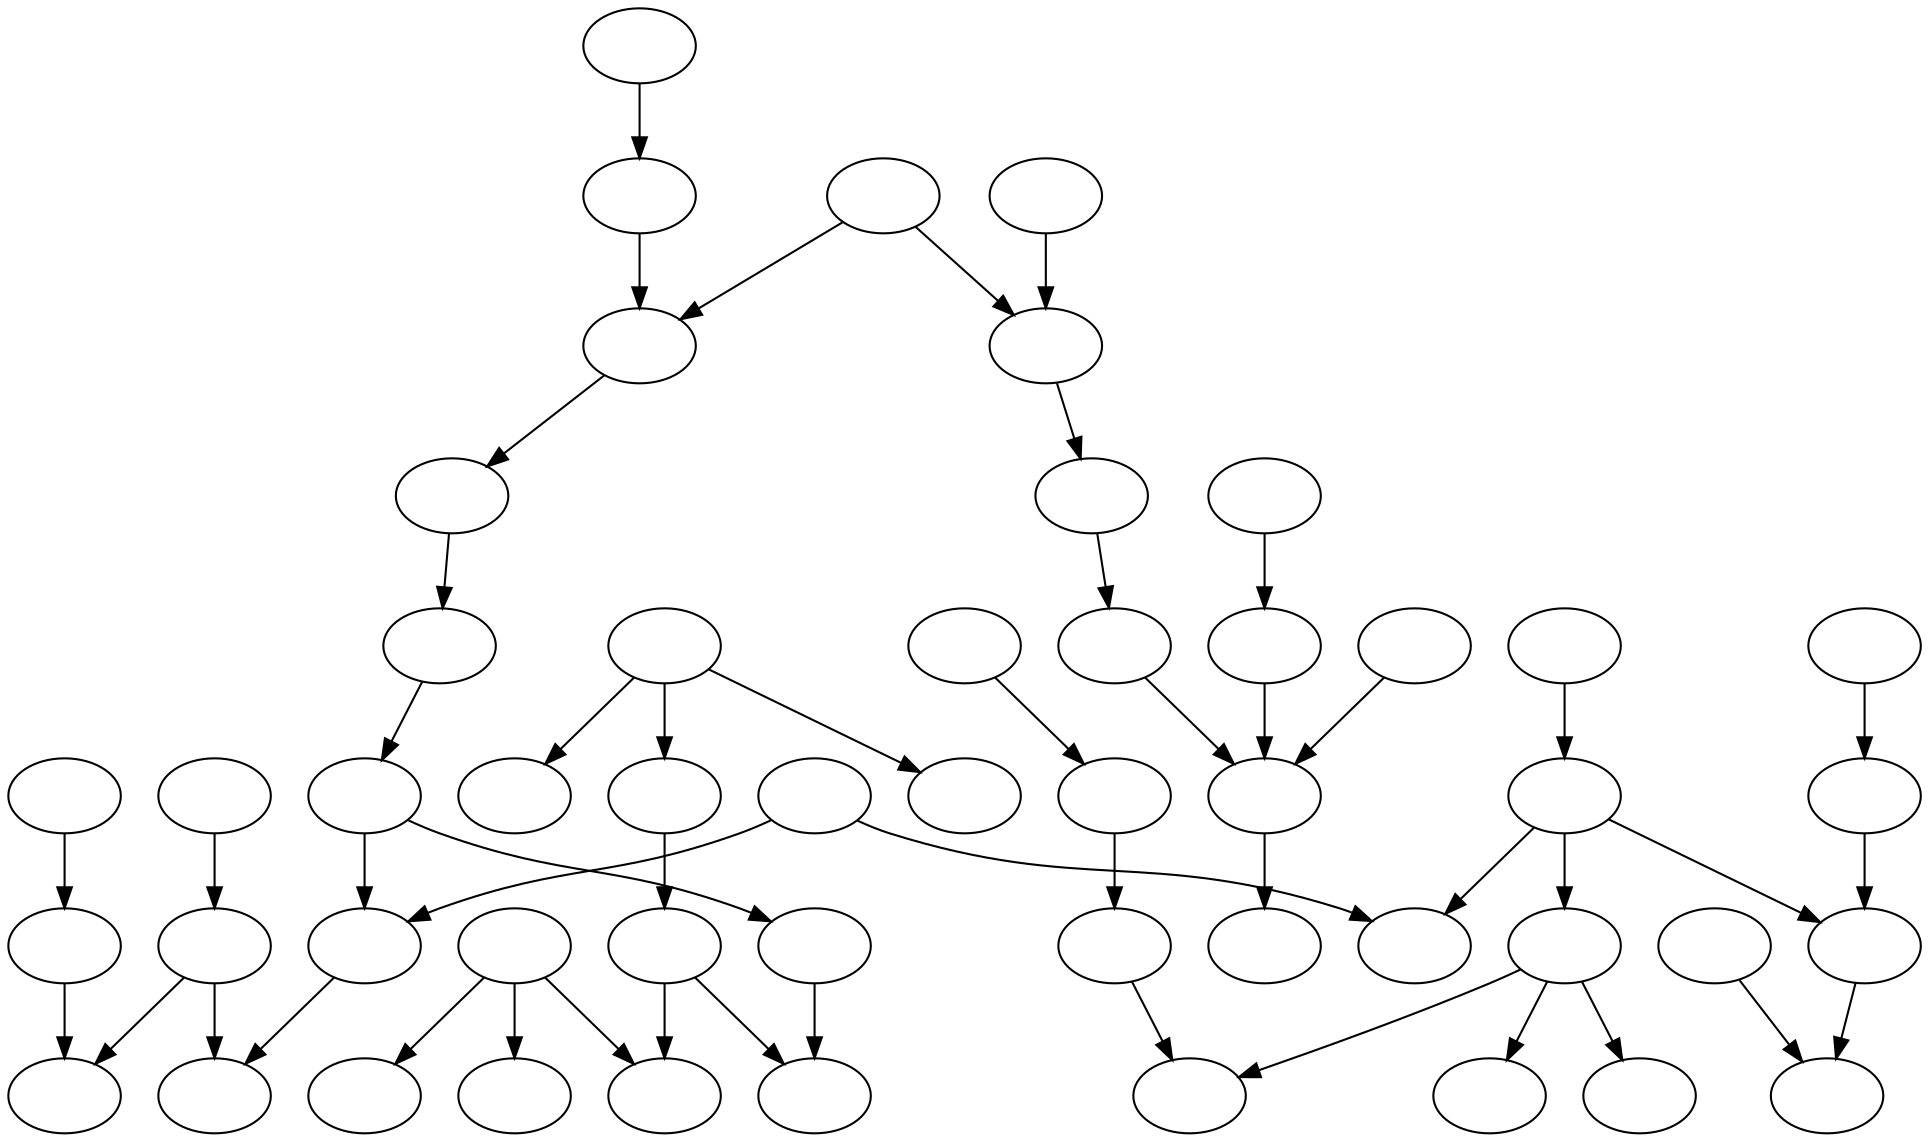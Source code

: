 digraph {
	"../prueba/9326871.10.jpg" [
		image = "../prueba/9326871.10.jpg",
		label = ""
	];
	"../prueba/9326871.11.jpg" [
		image = "../prueba/9326871.11.jpg",
		label = ""
	];
	"../prueba/9326871.12.jpg" [
		image = "../prueba/9326871.12.jpg",
		label = ""
	];
	"../prueba/9326871.13.jpg" [
		image = "../prueba/9326871.13.jpg",
		label = ""
	];
	"../prueba/9326871.14.jpg" [
		image = "../prueba/9326871.14.jpg",
		label = ""
	];
	"../prueba/9326871.15.jpg" [
		image = "../prueba/9326871.15.jpg",
		label = ""
	];
	"../prueba/9326871.16.jpg" [
		image = "../prueba/9326871.16.jpg",
		label = ""
	];
	"../prueba/9326871.18.jpg" [
		image = "../prueba/9326871.18.jpg",
		label = ""
	];
	"../prueba/9326871.19.jpg" [
		image = "../prueba/9326871.19.jpg",
		label = ""
	];
	"../prueba/9326871.1.jpg" [
		image = "../prueba/9326871.1.jpg",
		label = ""
	];
	"../prueba/9326871.20.jpg" [
		image = "../prueba/9326871.20.jpg",
		label = ""
	];
	"../prueba/9326871.2.jpg" [
		image = "../prueba/9326871.2.jpg",
		label = ""
	];
	"../prueba/9326871.3.jpg" [
		image = "../prueba/9326871.3.jpg",
		label = ""
	];
	"../prueba/9326871.5.jpg" [
		image = "../prueba/9326871.5.jpg",
		label = ""
	];
	"../prueba/9326871.7.jpg" [
		image = "../prueba/9326871.7.jpg",
		label = ""
	];
	"../prueba/9326871.8.jpg" [
		image = "../prueba/9326871.8.jpg",
		label = ""
	];
	"../prueba/9332898.11.jpg" [
		image = "../prueba/9332898.11.jpg",
		label = ""
	];
	"../prueba/9332898.12.jpg" [
		image = "../prueba/9332898.12.jpg",
		label = ""
	];
	"../prueba/9332898.13.jpg" [
		image = "../prueba/9332898.13.jpg",
		label = ""
	];
	"../prueba/9332898.14.jpg" [
		image = "../prueba/9332898.14.jpg",
		label = ""
	];
	"../prueba/9332898.15.jpg" [
		image = "../prueba/9332898.15.jpg",
		label = ""
	];
	"../prueba/9332898.17.jpg" [
		image = "../prueba/9332898.17.jpg",
		label = ""
	];
	"../prueba/9332898.18.jpg" [
		image = "../prueba/9332898.18.jpg",
		label = ""
	];
	"../prueba/9332898.19.jpg" [
		image = "../prueba/9332898.19.jpg",
		label = ""
	];
	"../prueba/9332898.2.jpg" [
		image = "../prueba/9332898.2.jpg",
		label = ""
	];
	"../prueba/9332898.4.jpg" [
		image = "../prueba/9332898.4.jpg",
		label = ""
	];
	"../prueba/9332898.5.jpg" [
		image = "../prueba/9332898.5.jpg",
		label = ""
	];
	"../prueba/9332898.6.jpg" [
		image = "../prueba/9332898.6.jpg",
		label = ""
	];
	"../prueba/9332898.7.jpg" [
		image = "../prueba/9332898.7.jpg",
		label = ""
	];
	"../prueba/9332898.8.jpg" [
		image = "../prueba/9332898.8.jpg",
		label = ""
	];
	"../prueba/9332898.9.jpg" [
		image = "../prueba/9332898.9.jpg",
		label = ""
	];
	"../prueba/9336923.10.jpg" [
		image = "../prueba/9336923.10.jpg",
		label = ""
	];
	"../prueba/9336923.11.jpg" [
		image = "../prueba/9336923.11.jpg",
		label = ""
	];
	"../prueba/9336923.14.jpg" [
		image = "../prueba/9336923.14.jpg",
		label = ""
	];
	"../prueba/9336923.15.jpg" [
		image = "../prueba/9336923.15.jpg",
		label = ""
	];
	"../prueba/9336923.16.jpg" [
		image = "../prueba/9336923.16.jpg",
		label = ""
	];
	"../prueba/9336923.18.jpg" [
		image = "../prueba/9336923.18.jpg",
		label = ""
	];
	"../prueba/9336923.1.jpg" [
		image = "../prueba/9336923.1.jpg",
		label = ""
	];
	"../prueba/9336923.20.jpg" [
		image = "../prueba/9336923.20.jpg",
		label = ""
	];
	"../prueba/9336923.2.jpg" [
		image = "../prueba/9336923.2.jpg",
		label = ""
	];
	"../prueba/9336923.4.jpg" [
		image = "../prueba/9336923.4.jpg",
		label = ""
	];
	"../prueba/9336923.5.jpg" [
		image = "../prueba/9336923.5.jpg",
		label = ""
	];
	"../prueba/9336923.8.jpg" [
		image = "../prueba/9336923.8.jpg",
		label = ""
	];
	"../prueba/9338446.10.jpg" [
		image = "../prueba/9338446.10.jpg",
		label = ""
	];
	"../prueba/9338446.2.jpg" [
		image = "../prueba/9338446.2.jpg",
		label = ""
	];
	"../prueba/9338446.3.jpg" [
		image = "../prueba/9338446.3.jpg",
		label = ""
	];
	"../prueba/9338446.5.jpg" [
		image = "../prueba/9338446.5.jpg",
		label = ""
	];
	"../prueba/9338446.7.jpg" [
		image = "../prueba/9338446.7.jpg",
		label = ""
	];
	"../prueba/9338446.8.jpg" [
		image = "../prueba/9338446.8.jpg",
		label = ""
	];
	"../prueba/9338446.9.jpg" [
		image = "../prueba/9338446.9.jpg",
		label = ""
	];
	"../prueba/9332898.4.jpg" -> "../prueba/9332898.8.jpg"
	"../prueba/9332898.6.jpg" -> "../prueba/9332898.8.jpg"
	"../prueba/9332898.7.jpg" -> "../prueba/9332898.8.jpg"
	"../prueba/9326871.14.jpg" -> "../prueba/9326871.18.jpg"
	"../prueba/9338446.7.jpg" -> "../prueba/9338446.8.jpg"
	"../prueba/9326871.3.jpg" -> "../prueba/9326871.7.jpg"
	"../prueba/9326871.18.jpg" -> "../prueba/9326871.20.jpg"
	"../prueba/9332898.13.jpg" -> "../prueba/9332898.15.jpg"
	"../prueba/9332898.5.jpg" -> "../prueba/9332898.6.jpg"
	"../prueba/9338446.5.jpg" -> "../prueba/9338446.7.jpg"
	"../prueba/9332898.2.jpg" -> "../prueba/9332898.4.jpg"
	"../prueba/9336923.10.jpg" -> "../prueba/9336923.16.jpg"
	"../prueba/9326871.3.jpg" -> "../prueba/9326871.8.jpg"
	"../prueba/9326871.13.jpg" -> "../prueba/9326871.14.jpg"
	"../prueba/9326871.2.jpg" -> "../prueba/9326871.8.jpg"
	"../prueba/9326871.15.jpg" -> "../prueba/9326871.16.jpg"
	"../prueba/9336923.10.jpg" -> "../prueba/9336923.8.jpg"
	"../prueba/9332898.8.jpg" -> "../prueba/9332898.9.jpg"
	"../prueba/9336923.15.jpg" -> "../prueba/9336923.16.jpg"
	"../prueba/9326871.3.jpg" -> "../prueba/9326871.5.jpg"
	"../prueba/9336923.14.jpg" -> "../prueba/9336923.15.jpg"
	"../prueba/9326871.14.jpg" -> "../prueba/9326871.16.jpg"
	"../prueba/9332898.12.jpg" -> "../prueba/9332898.17.jpg"
	"../prueba/9338446.2.jpg" -> "../prueba/9338446.3.jpg"
	"../prueba/9332898.11.jpg" -> "../prueba/9332898.12.jpg"
	"../prueba/9336923.11.jpg" -> "../prueba/9336923.14.jpg"
	"../prueba/9326871.10.jpg" -> "../prueba/9326871.1.jpg"
	"../prueba/9332898.13.jpg" -> "../prueba/9332898.17.jpg"
	"../prueba/9336923.11.jpg" -> "../prueba/9336923.5.jpg"
	"../prueba/9332898.15.jpg" -> "../prueba/9332898.2.jpg"
	"../prueba/9336923.15.jpg" -> "../prueba/9336923.2.jpg"
	"../prueba/9326871.12.jpg" -> "../prueba/9326871.18.jpg"
	"../prueba/9326871.19.jpg" -> "../prueba/9326871.20.jpg"
	"../prueba/9336923.20.jpg" -> "../prueba/9336923.2.jpg"
	"../prueba/9336923.10.jpg" -> "../prueba/9336923.18.jpg"
	"../prueba/9332898.14.jpg" -> "../prueba/9332898.15.jpg"
	"../prueba/9336923.11.jpg" -> "../prueba/9336923.4.jpg"
	"../prueba/9326871.1.jpg" -> "../prueba/9326871.2.jpg"
	"../prueba/9336923.1.jpg" -> "../prueba/9336923.20.jpg"
	"../prueba/9332898.17.jpg" -> "../prueba/9332898.18.jpg"
	"../prueba/9332898.18.jpg" -> "../prueba/9332898.19.jpg"
	"../prueba/9326871.11.jpg" -> "../prueba/9326871.12.jpg"
	"../prueba/9326871.14.jpg" -> "../prueba/9326871.3.jpg"
	"../prueba/9338446.3.jpg" -> "../prueba/9338446.8.jpg"
	"../prueba/9338446.10.jpg" -> "../prueba/9338446.9.jpg"
	"../prueba/9336923.1.jpg" -> "../prueba/9338446.10.jpg"
	"../prueba/9338446.3.jpg" -> "../prueba/9338446.9.jpg"
	"../prueba/9332898.19.jpg" -> "../prueba/9336923.1.jpg"
	"../prueba/9326871.15.jpg" -> "../prueba/9338446.10.jpg"
}